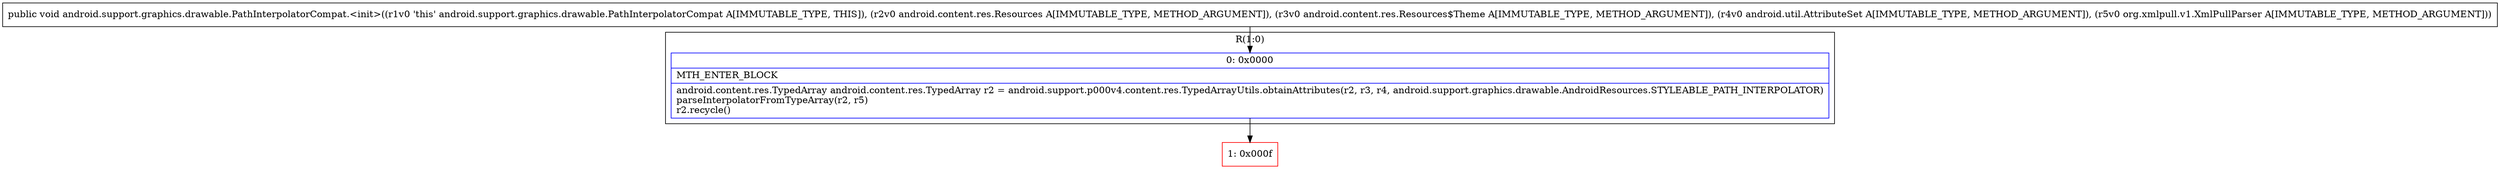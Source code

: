 digraph "CFG forandroid.support.graphics.drawable.PathInterpolatorCompat.\<init\>(Landroid\/content\/res\/Resources;Landroid\/content\/res\/Resources$Theme;Landroid\/util\/AttributeSet;Lorg\/xmlpull\/v1\/XmlPullParser;)V" {
subgraph cluster_Region_1436015657 {
label = "R(1:0)";
node [shape=record,color=blue];
Node_0 [shape=record,label="{0\:\ 0x0000|MTH_ENTER_BLOCK\l|android.content.res.TypedArray android.content.res.TypedArray r2 = android.support.p000v4.content.res.TypedArrayUtils.obtainAttributes(r2, r3, r4, android.support.graphics.drawable.AndroidResources.STYLEABLE_PATH_INTERPOLATOR)\lparseInterpolatorFromTypeArray(r2, r5)\lr2.recycle()\l}"];
}
Node_1 [shape=record,color=red,label="{1\:\ 0x000f}"];
MethodNode[shape=record,label="{public void android.support.graphics.drawable.PathInterpolatorCompat.\<init\>((r1v0 'this' android.support.graphics.drawable.PathInterpolatorCompat A[IMMUTABLE_TYPE, THIS]), (r2v0 android.content.res.Resources A[IMMUTABLE_TYPE, METHOD_ARGUMENT]), (r3v0 android.content.res.Resources$Theme A[IMMUTABLE_TYPE, METHOD_ARGUMENT]), (r4v0 android.util.AttributeSet A[IMMUTABLE_TYPE, METHOD_ARGUMENT]), (r5v0 org.xmlpull.v1.XmlPullParser A[IMMUTABLE_TYPE, METHOD_ARGUMENT])) }"];
MethodNode -> Node_0;
Node_0 -> Node_1;
}

